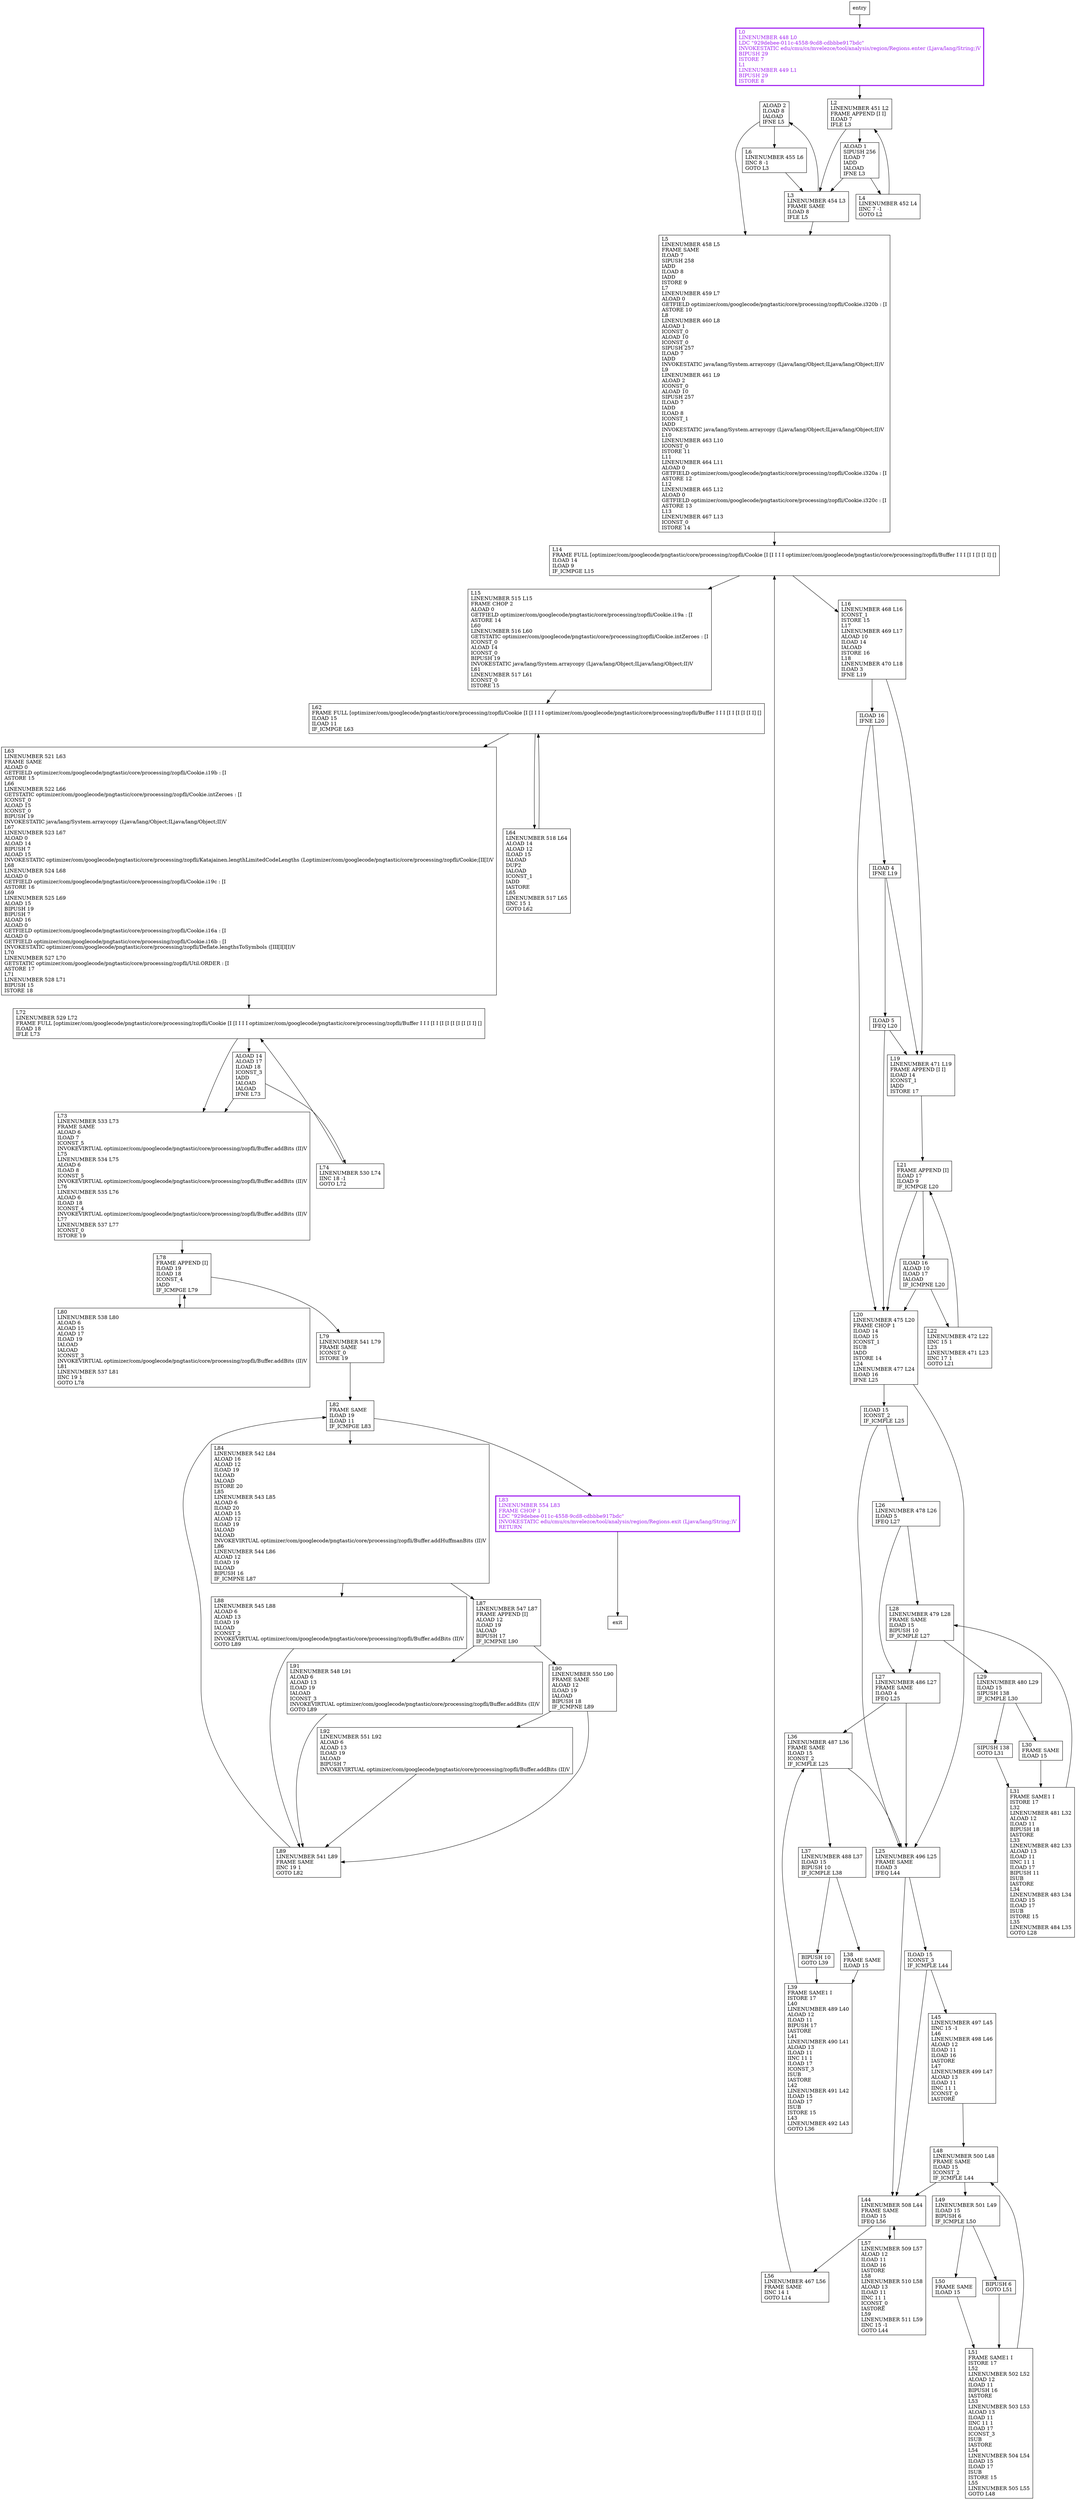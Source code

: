 digraph encodeTree {
node [shape=record];
1621561832 [label="L72\lLINENUMBER 529 L72\lFRAME FULL [optimizer/com/googlecode/pngtastic/core/processing/zopfli/Cookie [I [I I I I optimizer/com/googlecode/pngtastic/core/processing/zopfli/Buffer I I I [I I [I [I [I [I [I [I I] []\lILOAD 18\lIFLE L73\l"];
628123046 [label="SIPUSH 138\lGOTO L31\l"];
564037619 [label="L0\lLINENUMBER 448 L0\lLDC \"929debee-011c-4558-9cd8-cdbbbe917bdc\"\lINVOKESTATIC edu/cmu/cs/mvelezce/tool/analysis/region/Regions.enter (Ljava/lang/String;)V\lBIPUSH 29\lISTORE 7\lL1\lLINENUMBER 449 L1\lBIPUSH 29\lISTORE 8\l"];
1880248313 [label="ILOAD 16\lIFNE L20\l"];
1791186456 [label="L36\lLINENUMBER 487 L36\lFRAME SAME\lILOAD 15\lICONST_2\lIF_ICMPLE L25\l"];
801553084 [label="L28\lLINENUMBER 479 L28\lFRAME SAME\lILOAD 15\lBIPUSH 10\lIF_ICMPLE L27\l"];
425768478 [label="L4\lLINENUMBER 452 L4\lIINC 7 -1\lGOTO L2\l"];
942913890 [label="ILOAD 15\lICONST_2\lIF_ICMPLE L25\l"];
1443668618 [label="ILOAD 16\lALOAD 10\lILOAD 17\lIALOAD\lIF_ICMPNE L20\l"];
1633811810 [label="L49\lLINENUMBER 501 L49\lILOAD 15\lBIPUSH 6\lIF_ICMPLE L50\l"];
625395787 [label="L21\lFRAME APPEND [I]\lILOAD 17\lILOAD 9\lIF_ICMPGE L20\l"];
760961261 [label="L6\lLINENUMBER 455 L6\lIINC 8 -1\lGOTO L3\l"];
569107793 [label="L57\lLINENUMBER 509 L57\lALOAD 12\lILOAD 11\lILOAD 16\lIASTORE\lL58\lLINENUMBER 510 L58\lALOAD 13\lILOAD 11\lIINC 11 1\lICONST_0\lIASTORE\lL59\lLINENUMBER 511 L59\lIINC 15 -1\lGOTO L44\l"];
177991311 [label="L29\lLINENUMBER 480 L29\lILOAD 15\lSIPUSH 138\lIF_ICMPLE L30\l"];
823642263 [label="ALOAD 2\lILOAD 8\lIALOAD\lIFNE L5\l"];
1064904942 [label="L31\lFRAME SAME1 I\lISTORE 17\lL32\lLINENUMBER 481 L32\lALOAD 12\lILOAD 11\lBIPUSH 18\lIASTORE\lL33\lLINENUMBER 482 L33\lALOAD 13\lILOAD 11\lIINC 11 1\lILOAD 17\lBIPUSH 11\lISUB\lIASTORE\lL34\lLINENUMBER 483 L34\lILOAD 15\lILOAD 17\lISUB\lISTORE 15\lL35\lLINENUMBER 484 L35\lGOTO L28\l"];
872631924 [label="ILOAD 5\lIFEQ L20\l"];
158899470 [label="L45\lLINENUMBER 497 L45\lIINC 15 -1\lL46\lLINENUMBER 498 L46\lALOAD 12\lILOAD 11\lILOAD 16\lIASTORE\lL47\lLINENUMBER 499 L47\lALOAD 13\lILOAD 11\lIINC 11 1\lICONST_0\lIASTORE\l"];
1276386270 [label="L2\lLINENUMBER 451 L2\lFRAME APPEND [I I]\lILOAD 7\lIFLE L3\l"];
245458740 [label="ILOAD 15\lICONST_3\lIF_ICMPLE L44\l"];
1972583910 [label="L26\lLINENUMBER 478 L26\lILOAD 5\lIFEQ L27\l"];
1719973775 [label="L27\lLINENUMBER 486 L27\lFRAME SAME\lILOAD 4\lIFEQ L25\l"];
186143353 [label="L25\lLINENUMBER 496 L25\lFRAME SAME\lILOAD 3\lIFEQ L44\l"];
552233358 [label="L51\lFRAME SAME1 I\lISTORE 17\lL52\lLINENUMBER 502 L52\lALOAD 12\lILOAD 11\lBIPUSH 16\lIASTORE\lL53\lLINENUMBER 503 L53\lALOAD 13\lILOAD 11\lIINC 11 1\lILOAD 17\lICONST_3\lISUB\lIASTORE\lL54\lLINENUMBER 504 L54\lILOAD 15\lILOAD 17\lISUB\lISTORE 15\lL55\lLINENUMBER 505 L55\lGOTO L48\l"];
11595227 [label="BIPUSH 10\lGOTO L39\l"];
1832327627 [label="BIPUSH 6\lGOTO L51\l"];
136696120 [label="L16\lLINENUMBER 468 L16\lICONST_1\lISTORE 15\lL17\lLINENUMBER 469 L17\lALOAD 10\lILOAD 14\lIALOAD\lISTORE 16\lL18\lLINENUMBER 470 L18\lILOAD 3\lIFNE L19\l"];
1350801217 [label="L37\lLINENUMBER 488 L37\lILOAD 15\lBIPUSH 10\lIF_ICMPLE L38\l"];
1959220035 [label="L56\lLINENUMBER 467 L56\lFRAME SAME\lIINC 14 1\lGOTO L14\l"];
7356379 [label="L83\lLINENUMBER 554 L83\lFRAME CHOP 1\lLDC \"929debee-011c-4558-9cd8-cdbbbe917bdc\"\lINVOKESTATIC edu/cmu/cs/mvelezce/tool/analysis/region/Regions.exit (Ljava/lang/String;)V\lRETURN\l"];
1987610018 [label="L38\lFRAME SAME\lILOAD 15\l"];
894299056 [label="L90\lLINENUMBER 550 L90\lFRAME SAME\lALOAD 12\lILOAD 19\lIALOAD\lBIPUSH 18\lIF_ICMPNE L89\l"];
958303852 [label="L22\lLINENUMBER 472 L22\lIINC 15 1\lL23\lLINENUMBER 471 L23\lIINC 17 1\lGOTO L21\l"];
2082150239 [label="L73\lLINENUMBER 533 L73\lFRAME SAME\lALOAD 6\lILOAD 7\lICONST_5\lINVOKEVIRTUAL optimizer/com/googlecode/pngtastic/core/processing/zopfli/Buffer.addBits (II)V\lL75\lLINENUMBER 534 L75\lALOAD 6\lILOAD 8\lICONST_5\lINVOKEVIRTUAL optimizer/com/googlecode/pngtastic/core/processing/zopfli/Buffer.addBits (II)V\lL76\lLINENUMBER 535 L76\lALOAD 6\lILOAD 18\lICONST_4\lINVOKEVIRTUAL optimizer/com/googlecode/pngtastic/core/processing/zopfli/Buffer.addBits (II)V\lL77\lLINENUMBER 537 L77\lICONST_0\lISTORE 19\l"];
589524738 [label="L91\lLINENUMBER 548 L91\lALOAD 6\lALOAD 13\lILOAD 19\lIALOAD\lICONST_3\lINVOKEVIRTUAL optimizer/com/googlecode/pngtastic/core/processing/zopfli/Buffer.addBits (II)V\lGOTO L89\l"];
383100468 [label="L89\lLINENUMBER 541 L89\lFRAME SAME\lIINC 19 1\lGOTO L82\l"];
133821403 [label="L19\lLINENUMBER 471 L19\lFRAME APPEND [I I]\lILOAD 14\lICONST_1\lIADD\lISTORE 17\l"];
954181446 [label="ALOAD 1\lSIPUSH 256\lILOAD 7\lIADD\lIALOAD\lIFNE L3\l"];
1476418914 [label="L78\lFRAME APPEND [I]\lILOAD 19\lILOAD 18\lICONST_4\lIADD\lIF_ICMPGE L79\l"];
1520876412 [label="L20\lLINENUMBER 475 L20\lFRAME CHOP 1\lILOAD 14\lILOAD 15\lICONST_1\lISUB\lIADD\lISTORE 14\lL24\lLINENUMBER 477 L24\lILOAD 16\lIFNE L25\l"];
391826915 [label="L88\lLINENUMBER 545 L88\lALOAD 6\lALOAD 13\lILOAD 19\lIALOAD\lICONST_2\lINVOKEVIRTUAL optimizer/com/googlecode/pngtastic/core/processing/zopfli/Buffer.addBits (II)V\lGOTO L89\l"];
704825383 [label="L74\lLINENUMBER 530 L74\lIINC 18 -1\lGOTO L72\l"];
1686106682 [label="L80\lLINENUMBER 538 L80\lALOAD 6\lALOAD 15\lALOAD 17\lILOAD 19\lIALOAD\lIALOAD\lICONST_3\lINVOKEVIRTUAL optimizer/com/googlecode/pngtastic/core/processing/zopfli/Buffer.addBits (II)V\lL81\lLINENUMBER 537 L81\lIINC 19 1\lGOTO L78\l"];
1747606333 [label="L50\lFRAME SAME\lILOAD 15\l"];
1818124362 [label="L63\lLINENUMBER 521 L63\lFRAME SAME\lALOAD 0\lGETFIELD optimizer/com/googlecode/pngtastic/core/processing/zopfli/Cookie.i19b : [I\lASTORE 15\lL66\lLINENUMBER 522 L66\lGETSTATIC optimizer/com/googlecode/pngtastic/core/processing/zopfli/Cookie.intZeroes : [I\lICONST_0\lALOAD 15\lICONST_0\lBIPUSH 19\lINVOKESTATIC java/lang/System.arraycopy (Ljava/lang/Object;ILjava/lang/Object;II)V\lL67\lLINENUMBER 523 L67\lALOAD 0\lALOAD 14\lBIPUSH 7\lALOAD 15\lINVOKESTATIC optimizer/com/googlecode/pngtastic/core/processing/zopfli/Katajainen.lengthLimitedCodeLengths (Loptimizer/com/googlecode/pngtastic/core/processing/zopfli/Cookie;[II[I)V\lL68\lLINENUMBER 524 L68\lALOAD 0\lGETFIELD optimizer/com/googlecode/pngtastic/core/processing/zopfli/Cookie.i19c : [I\lASTORE 16\lL69\lLINENUMBER 525 L69\lALOAD 15\lBIPUSH 19\lBIPUSH 7\lALOAD 16\lALOAD 0\lGETFIELD optimizer/com/googlecode/pngtastic/core/processing/zopfli/Cookie.i16a : [I\lALOAD 0\lGETFIELD optimizer/com/googlecode/pngtastic/core/processing/zopfli/Cookie.i16b : [I\lINVOKESTATIC optimizer/com/googlecode/pngtastic/core/processing/zopfli/Deflate.lengthsToSymbols ([III[I[I[I)V\lL70\lLINENUMBER 527 L70\lGETSTATIC optimizer/com/googlecode/pngtastic/core/processing/zopfli/Util.ORDER : [I\lASTORE 17\lL71\lLINENUMBER 528 L71\lBIPUSH 15\lISTORE 18\l"];
1890785347 [label="L39\lFRAME SAME1 I\lISTORE 17\lL40\lLINENUMBER 489 L40\lALOAD 12\lILOAD 11\lBIPUSH 17\lIASTORE\lL41\lLINENUMBER 490 L41\lALOAD 13\lILOAD 11\lIINC 11 1\lILOAD 17\lICONST_3\lISUB\lIASTORE\lL42\lLINENUMBER 491 L42\lILOAD 15\lILOAD 17\lISUB\lISTORE 15\lL43\lLINENUMBER 492 L43\lGOTO L36\l"];
1317931548 [label="L48\lLINENUMBER 500 L48\lFRAME SAME\lILOAD 15\lICONST_2\lIF_ICMPLE L44\l"];
1658297168 [label="L92\lLINENUMBER 551 L92\lALOAD 6\lALOAD 13\lILOAD 19\lIALOAD\lBIPUSH 7\lINVOKEVIRTUAL optimizer/com/googlecode/pngtastic/core/processing/zopfli/Buffer.addBits (II)V\l"];
1453237418 [label="L84\lLINENUMBER 542 L84\lALOAD 16\lALOAD 12\lILOAD 19\lIALOAD\lIALOAD\lISTORE 20\lL85\lLINENUMBER 543 L85\lALOAD 6\lILOAD 20\lALOAD 15\lALOAD 12\lILOAD 19\lIALOAD\lIALOAD\lINVOKEVIRTUAL optimizer/com/googlecode/pngtastic/core/processing/zopfli/Buffer.addHuffmanBits (II)V\lL86\lLINENUMBER 544 L86\lALOAD 12\lILOAD 19\lIALOAD\lBIPUSH 16\lIF_ICMPNE L87\l"];
2083261697 [label="ILOAD 4\lIFNE L19\l"];
575503305 [label="L64\lLINENUMBER 518 L64\lALOAD 14\lALOAD 12\lILOAD 15\lIALOAD\lDUP2\lIALOAD\lICONST_1\lIADD\lIASTORE\lL65\lLINENUMBER 517 L65\lIINC 15 1\lGOTO L62\l"];
1298887265 [label="L87\lLINENUMBER 547 L87\lFRAME APPEND [I]\lALOAD 12\lILOAD 19\lIALOAD\lBIPUSH 17\lIF_ICMPNE L90\l"];
1675125926 [label="ALOAD 14\lALOAD 17\lILOAD 18\lICONST_3\lIADD\lIALOAD\lIALOAD\lIFNE L73\l"];
1720421943 [label="L30\lFRAME SAME\lILOAD 15\l"];
230073777 [label="L3\lLINENUMBER 454 L3\lFRAME SAME\lILOAD 8\lIFLE L5\l"];
1143100236 [label="L79\lLINENUMBER 541 L79\lFRAME SAME\lICONST_0\lISTORE 19\l"];
1011261579 [label="L44\lLINENUMBER 508 L44\lFRAME SAME\lILOAD 15\lIFEQ L56\l"];
1379815163 [label="L14\lFRAME FULL [optimizer/com/googlecode/pngtastic/core/processing/zopfli/Cookie [I [I I I I optimizer/com/googlecode/pngtastic/core/processing/zopfli/Buffer I I I [I I [I [I I] []\lILOAD 14\lILOAD 9\lIF_ICMPGE L15\l"];
1502115128 [label="L82\lFRAME SAME\lILOAD 19\lILOAD 11\lIF_ICMPGE L83\l"];
1098738803 [label="L15\lLINENUMBER 515 L15\lFRAME CHOP 2\lALOAD 0\lGETFIELD optimizer/com/googlecode/pngtastic/core/processing/zopfli/Cookie.i19a : [I\lASTORE 14\lL60\lLINENUMBER 516 L60\lGETSTATIC optimizer/com/googlecode/pngtastic/core/processing/zopfli/Cookie.intZeroes : [I\lICONST_0\lALOAD 14\lICONST_0\lBIPUSH 19\lINVOKESTATIC java/lang/System.arraycopy (Ljava/lang/Object;ILjava/lang/Object;II)V\lL61\lLINENUMBER 517 L61\lICONST_0\lISTORE 15\l"];
1949803712 [label="L5\lLINENUMBER 458 L5\lFRAME SAME\lILOAD 7\lSIPUSH 258\lIADD\lILOAD 8\lIADD\lISTORE 9\lL7\lLINENUMBER 459 L7\lALOAD 0\lGETFIELD optimizer/com/googlecode/pngtastic/core/processing/zopfli/Cookie.i320b : [I\lASTORE 10\lL8\lLINENUMBER 460 L8\lALOAD 1\lICONST_0\lALOAD 10\lICONST_0\lSIPUSH 257\lILOAD 7\lIADD\lINVOKESTATIC java/lang/System.arraycopy (Ljava/lang/Object;ILjava/lang/Object;II)V\lL9\lLINENUMBER 461 L9\lALOAD 2\lICONST_0\lALOAD 10\lSIPUSH 257\lILOAD 7\lIADD\lILOAD 8\lICONST_1\lIADD\lINVOKESTATIC java/lang/System.arraycopy (Ljava/lang/Object;ILjava/lang/Object;II)V\lL10\lLINENUMBER 463 L10\lICONST_0\lISTORE 11\lL11\lLINENUMBER 464 L11\lALOAD 0\lGETFIELD optimizer/com/googlecode/pngtastic/core/processing/zopfli/Cookie.i320a : [I\lASTORE 12\lL12\lLINENUMBER 465 L12\lALOAD 0\lGETFIELD optimizer/com/googlecode/pngtastic/core/processing/zopfli/Cookie.i320c : [I\lASTORE 13\lL13\lLINENUMBER 467 L13\lICONST_0\lISTORE 14\l"];
1551029180 [label="L62\lFRAME FULL [optimizer/com/googlecode/pngtastic/core/processing/zopfli/Cookie [I [I I I I optimizer/com/googlecode/pngtastic/core/processing/zopfli/Buffer I I I [I I [I [I [I I] []\lILOAD 15\lILOAD 11\lIF_ICMPGE L63\l"];
entry;
exit;
1621561832 -> 2082150239;
1621561832 -> 1675125926;
628123046 -> 1064904942;
564037619 -> 1276386270;
1880248313 -> 2083261697;
1880248313 -> 1520876412;
1791186456 -> 1350801217;
1791186456 -> 186143353;
801553084 -> 1719973775;
801553084 -> 177991311;
425768478 -> 1276386270;
942913890 -> 1972583910;
942913890 -> 186143353;
1443668618 -> 958303852;
1443668618 -> 1520876412;
1633811810 -> 1832327627;
1633811810 -> 1747606333;
625395787 -> 1443668618;
625395787 -> 1520876412;
760961261 -> 230073777;
569107793 -> 1011261579;
177991311 -> 628123046;
177991311 -> 1720421943;
823642263 -> 760961261;
823642263 -> 1949803712;
1064904942 -> 801553084;
872631924 -> 133821403;
872631924 -> 1520876412;
158899470 -> 1317931548;
1276386270 -> 230073777;
1276386270 -> 954181446;
245458740 -> 158899470;
245458740 -> 1011261579;
1972583910 -> 801553084;
1972583910 -> 1719973775;
1719973775 -> 1791186456;
1719973775 -> 186143353;
186143353 -> 1011261579;
186143353 -> 245458740;
552233358 -> 1317931548;
entry -> 564037619;
11595227 -> 1890785347;
1832327627 -> 552233358;
136696120 -> 1880248313;
136696120 -> 133821403;
1350801217 -> 11595227;
1350801217 -> 1987610018;
1959220035 -> 1379815163;
7356379 -> exit;
1987610018 -> 1890785347;
894299056 -> 1658297168;
894299056 -> 383100468;
958303852 -> 625395787;
2082150239 -> 1476418914;
589524738 -> 383100468;
383100468 -> 1502115128;
133821403 -> 625395787;
954181446 -> 230073777;
954181446 -> 425768478;
1476418914 -> 1686106682;
1476418914 -> 1143100236;
1520876412 -> 942913890;
1520876412 -> 186143353;
391826915 -> 383100468;
704825383 -> 1621561832;
1686106682 -> 1476418914;
1747606333 -> 552233358;
1818124362 -> 1621561832;
1890785347 -> 1791186456;
1317931548 -> 1633811810;
1317931548 -> 1011261579;
1658297168 -> 383100468;
1453237418 -> 1298887265;
1453237418 -> 391826915;
2083261697 -> 872631924;
2083261697 -> 133821403;
575503305 -> 1551029180;
1298887265 -> 589524738;
1298887265 -> 894299056;
1675125926 -> 2082150239;
1675125926 -> 704825383;
1720421943 -> 1064904942;
230073777 -> 1949803712;
230073777 -> 823642263;
1143100236 -> 1502115128;
1011261579 -> 1959220035;
1011261579 -> 569107793;
1379815163 -> 136696120;
1379815163 -> 1098738803;
1502115128 -> 7356379;
1502115128 -> 1453237418;
1098738803 -> 1551029180;
1949803712 -> 1379815163;
1551029180 -> 575503305;
1551029180 -> 1818124362;
564037619[fontcolor="purple", penwidth=3, color="purple"];
7356379[fontcolor="purple", penwidth=3, color="purple"];
}
